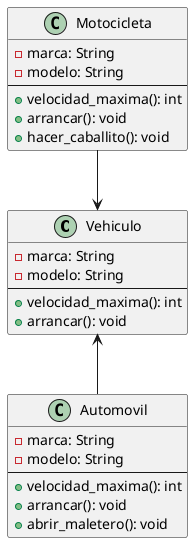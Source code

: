 @startuml

class Vehiculo{
-marca: String
-modelo: String
--
+velocidad_maxima(): int
+arrancar(): void
}

class Automovil{
-marca: String
-modelo: String
--
+velocidad_maxima(): int
+arrancar(): void
+abrir_maletero(): void
}

class Motocicleta{
-marca: String
-modelo: String
--
+velocidad_maxima(): int
+arrancar(): void
+hacer_caballito(): void
}

Vehiculo <-- Automovil
Motocicleta --> Vehiculo

@enduml